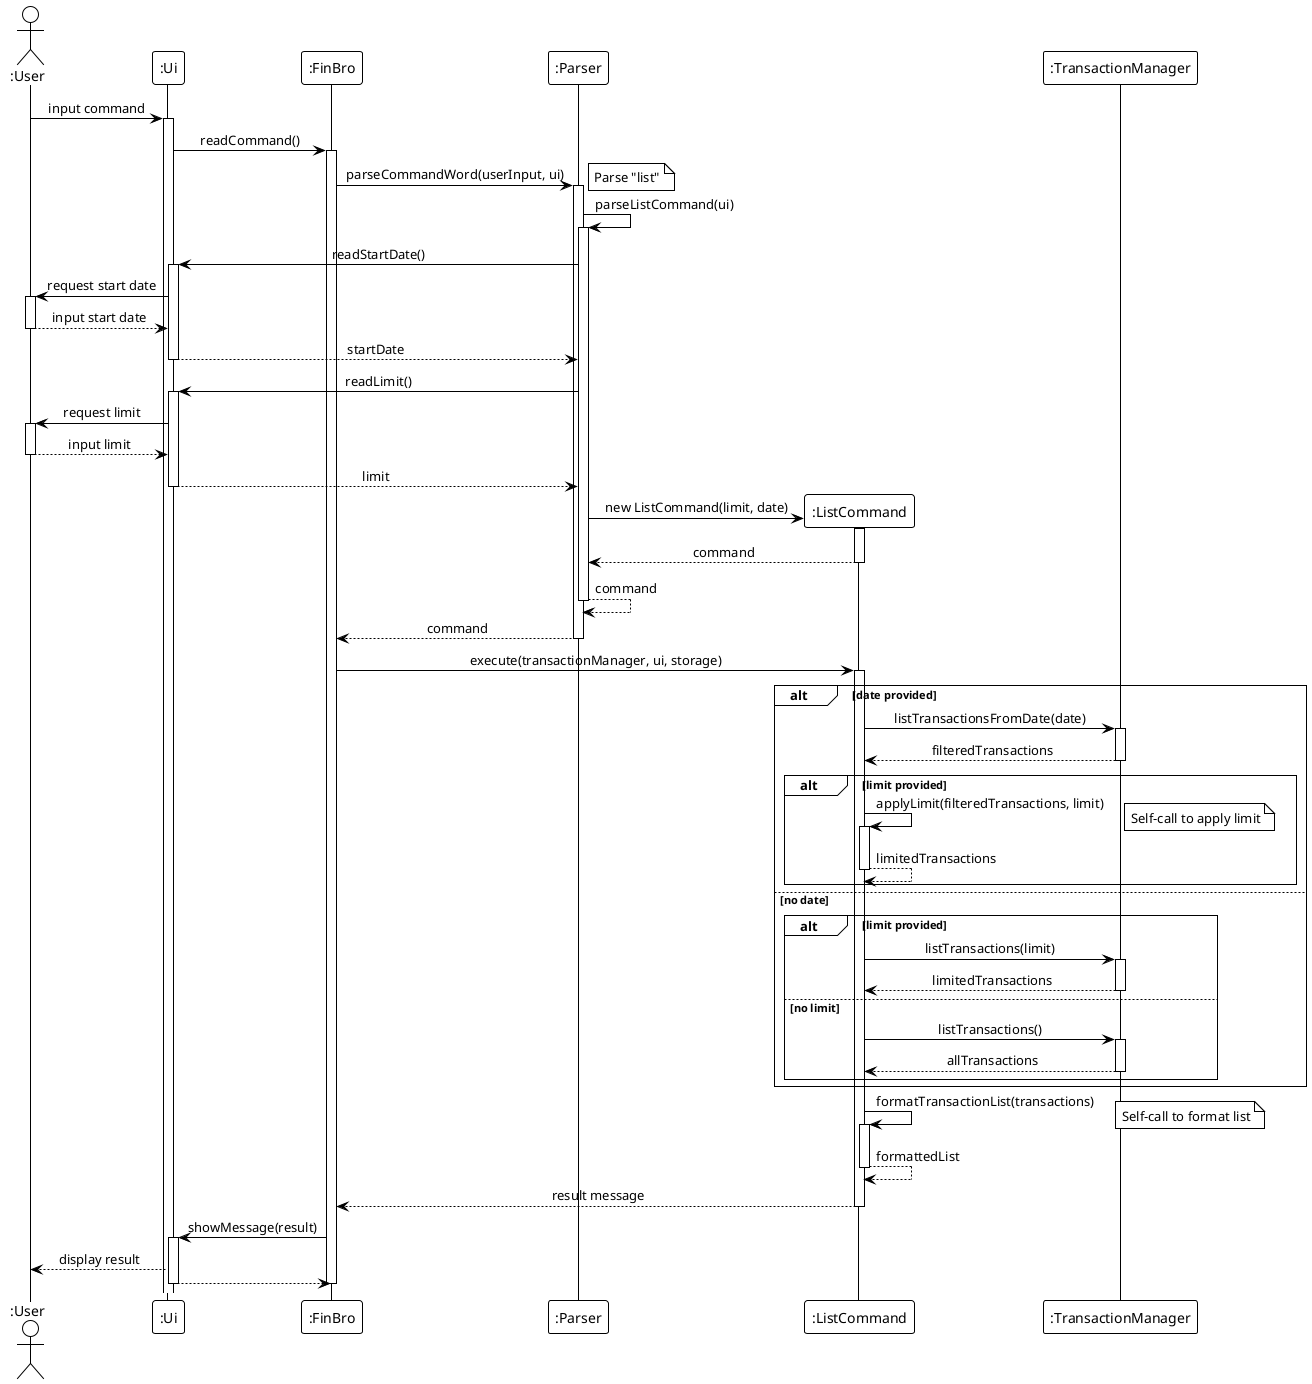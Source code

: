 @startuml
!theme plain
skinparam sequenceMessageAlign center
skinparam responseMessageBelowArrow true
skinparam lifelineStrategy nosolid

actor ":User" as User
participant ":Ui" as UI
participant ":FinBro" as FinBro
participant ":Parser" as Parser
participant ":ListCommand" as ListCommand
participant ":TransactionManager" as TransactionMgr

User -> UI : input command
activate UI

UI -> FinBro : readCommand()
activate FinBro

FinBro -> Parser : parseCommandWord(userInput, ui)
activate Parser
note right: Parse "list"

Parser -> Parser : parseListCommand(ui)
activate Parser

Parser -> UI : readStartDate()
activate UI
UI -> User : request start date
activate User
User --> UI : input start date
deactivate User
UI --> Parser : startDate
deactivate UI

Parser -> UI : readLimit()
activate UI
UI -> User : request limit
activate User
User --> UI : input limit
deactivate User
UI --> Parser : limit
deactivate UI

create ListCommand
Parser -> ListCommand : new ListCommand(limit, date)
activate ListCommand
ListCommand --> Parser : command
deactivate ListCommand
Parser --> Parser : command
deactivate Parser
Parser --> FinBro : command
deactivate Parser

FinBro -> ListCommand : execute(transactionManager, ui, storage)
activate ListCommand

alt date provided
    ListCommand -> TransactionMgr : listTransactionsFromDate(date)
    activate TransactionMgr
    TransactionMgr --> ListCommand : filteredTransactions
    deactivate TransactionMgr

    alt limit provided
        ListCommand -> ListCommand : applyLimit(filteredTransactions, limit)
        activate ListCommand
        note right: Self-call to apply limit
        ListCommand --> ListCommand : limitedTransactions
        deactivate ListCommand
    end
else no date
    alt limit provided
        ListCommand -> TransactionMgr : listTransactions(limit)
        activate TransactionMgr
        TransactionMgr --> ListCommand : limitedTransactions
        deactivate TransactionMgr
    else no limit
        ListCommand -> TransactionMgr : listTransactions()
        activate TransactionMgr
        TransactionMgr --> ListCommand : allTransactions
        deactivate TransactionMgr
    end
end

ListCommand -> ListCommand : formatTransactionList(transactions)
activate ListCommand
note right: Self-call to format list
ListCommand --> ListCommand : formattedList
deactivate ListCommand

ListCommand --> FinBro : result message
deactivate ListCommand

FinBro -> UI : showMessage(result)
activate UI
UI --> User : display result
UI --> FinBro
deactivate UI
deactivate FinBro

@enduml